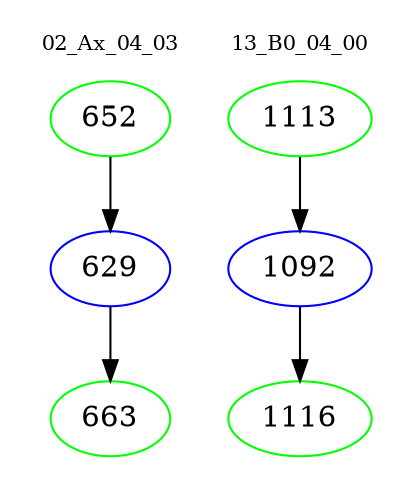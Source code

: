 digraph{
subgraph cluster_0 {
color = white
label = "02_Ax_04_03";
fontsize=10;
T0_652 [label="652", color="green"]
T0_652 -> T0_629 [color="black"]
T0_629 [label="629", color="blue"]
T0_629 -> T0_663 [color="black"]
T0_663 [label="663", color="green"]
}
subgraph cluster_1 {
color = white
label = "13_B0_04_00";
fontsize=10;
T1_1113 [label="1113", color="green"]
T1_1113 -> T1_1092 [color="black"]
T1_1092 [label="1092", color="blue"]
T1_1092 -> T1_1116 [color="black"]
T1_1116 [label="1116", color="green"]
}
}
